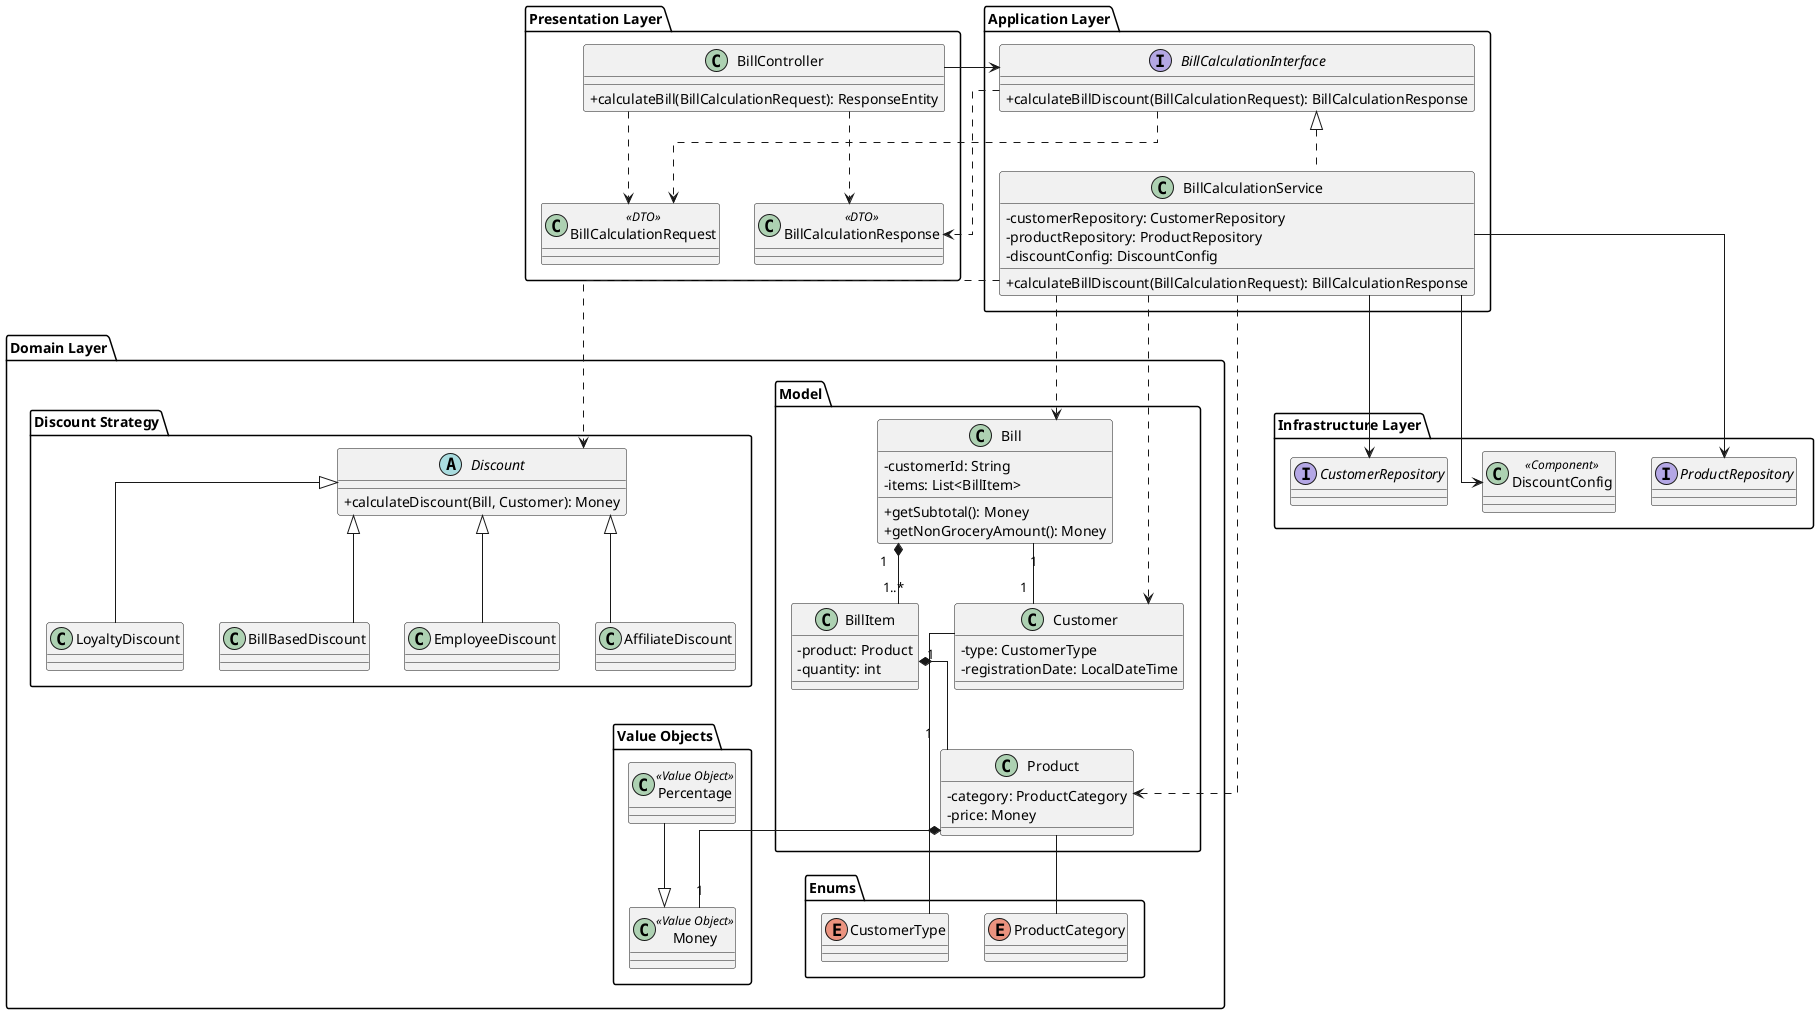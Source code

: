 @startuml

skinparam classAttributeIconSize 0
skinparam linetype ortho

package "Presentation Layer" {
  class BillController {
    + calculateBill(BillCalculationRequest): ResponseEntity
  }
  class "BillCalculationRequest" as BillCalculationRequestDTO <<DTO>>
  class "BillCalculationResponse" as BillCalculationResponseDTO <<DTO>>
}

package "Application Layer" {
  interface BillCalculationInterface {
    + calculateBillDiscount(BillCalculationRequest): BillCalculationResponse
  }
  class BillCalculationService {
    - customerRepository: CustomerRepository
    - productRepository: ProductRepository
    - discountConfig: DiscountConfig
    + calculateBillDiscount(BillCalculationRequest): BillCalculationResponse
  }
}

package "Domain Layer" {
  package "Model" {
    class Bill {
      - customerId: String
      - items: List<BillItem>
      + getSubtotal(): Money
      + getNonGroceryAmount(): Money
    }
    class BillItem {
      - product: Product
      - quantity: int
    }
    class Customer {
      - type: CustomerType
      - registrationDate: LocalDateTime
    }
    class Product {
      - category: ProductCategory
      - price: Money
    }
  }

  package "Value Objects" {
    class "Money" as MoneyVO <<Value Object>>
    class "Percentage" as PercentageVO <<Value Object>>
  }

  package "Enums" {
    enum CustomerType
    enum ProductCategory
  }

  package "Discount Strategy" {
    abstract class Discount {
      + calculateDiscount(Bill, Customer): Money
    }
    class EmployeeDiscount
    class AffiliateDiscount
    class LoyaltyDiscount
    class BillBasedDiscount
  }
}

package "Infrastructure Layer" {
  interface CustomerRepository
  interface ProductRepository
  class "DiscountConfig" as DiscountConfigComponent <<Component>>
}

' Relationships within Domain
Bill "1" *-- "1..*" BillItem
BillItem "1" *-- "1" Product
Bill "1" -- "1" Customer
Customer -- CustomerType
Product -- ProductCategory
Product *-- "1" MoneyVO
PercentageVO --|> MoneyVO

' Discount Strategy Implementation
Discount <|-- EmployeeDiscount
Discount <|-- AffiliateDiscount
Discount <|-- LoyaltyDiscount
Discount <|-- BillBasedDiscount

' Layer Dependencies
BillController --> BillCalculationInterface
BillCalculationService .up.|> BillCalculationInterface

BillCalculationService --> CustomerRepository
BillCalculationService --> ProductRepository
BillCalculationService --> DiscountConfigComponent
BillCalculationService ..> Bill
BillCalculationService ..> Customer
BillCalculationService ..> Product
BillCalculationService ..> Discount

' DTO Usage
BillController ..> BillCalculationRequestDTO
BillController ..> BillCalculationResponseDTO
BillCalculationInterface ..> BillCalculationRequestDTO
BillCalculationInterface ..> BillCalculationResponseDTO

@enduml